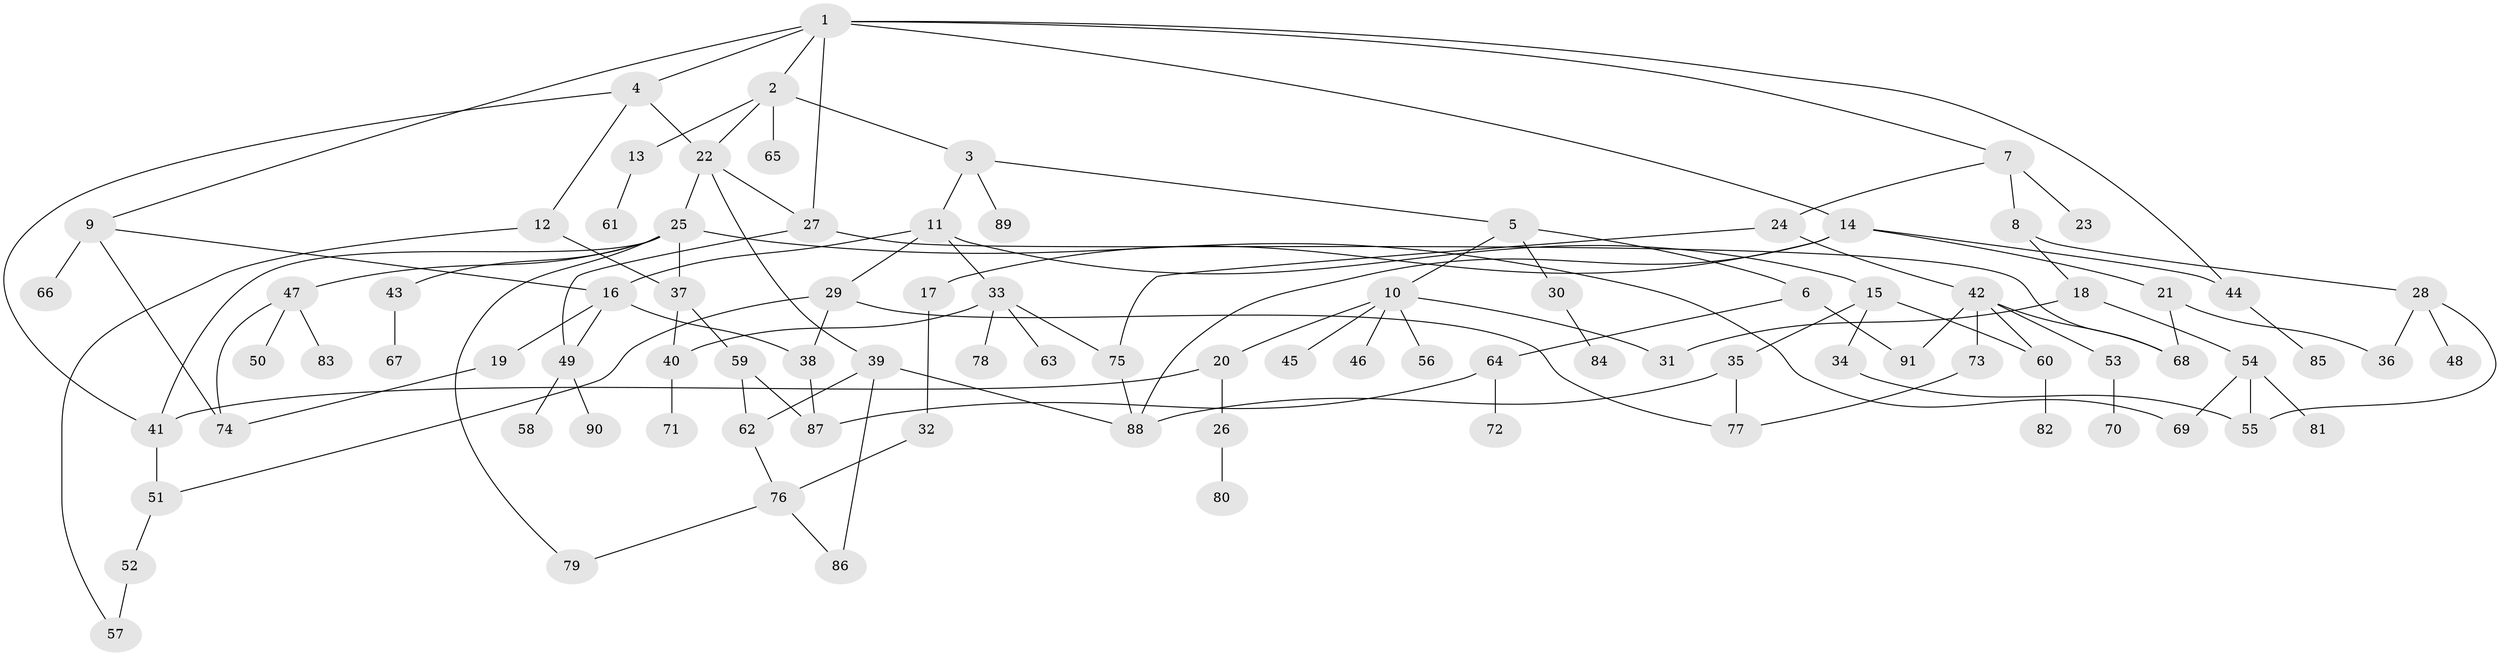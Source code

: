 // Generated by graph-tools (version 1.1) at 2025/13/03/09/25 04:13:25]
// undirected, 91 vertices, 125 edges
graph export_dot {
graph [start="1"]
  node [color=gray90,style=filled];
  1;
  2;
  3;
  4;
  5;
  6;
  7;
  8;
  9;
  10;
  11;
  12;
  13;
  14;
  15;
  16;
  17;
  18;
  19;
  20;
  21;
  22;
  23;
  24;
  25;
  26;
  27;
  28;
  29;
  30;
  31;
  32;
  33;
  34;
  35;
  36;
  37;
  38;
  39;
  40;
  41;
  42;
  43;
  44;
  45;
  46;
  47;
  48;
  49;
  50;
  51;
  52;
  53;
  54;
  55;
  56;
  57;
  58;
  59;
  60;
  61;
  62;
  63;
  64;
  65;
  66;
  67;
  68;
  69;
  70;
  71;
  72;
  73;
  74;
  75;
  76;
  77;
  78;
  79;
  80;
  81;
  82;
  83;
  84;
  85;
  86;
  87;
  88;
  89;
  90;
  91;
  1 -- 2;
  1 -- 4;
  1 -- 7;
  1 -- 9;
  1 -- 14;
  1 -- 27;
  1 -- 44;
  2 -- 3;
  2 -- 13;
  2 -- 65;
  2 -- 22;
  3 -- 5;
  3 -- 11;
  3 -- 89;
  4 -- 12;
  4 -- 22;
  4 -- 41;
  5 -- 6;
  5 -- 10;
  5 -- 30;
  6 -- 64;
  6 -- 91;
  7 -- 8;
  7 -- 23;
  7 -- 24;
  8 -- 18;
  8 -- 28;
  9 -- 66;
  9 -- 74;
  9 -- 16;
  10 -- 20;
  10 -- 31;
  10 -- 45;
  10 -- 46;
  10 -- 56;
  11 -- 15;
  11 -- 16;
  11 -- 29;
  11 -- 33;
  12 -- 57;
  12 -- 37;
  13 -- 61;
  14 -- 17;
  14 -- 21;
  14 -- 44;
  14 -- 88;
  15 -- 34;
  15 -- 35;
  15 -- 60;
  16 -- 19;
  16 -- 49;
  16 -- 38;
  17 -- 32;
  18 -- 54;
  18 -- 31;
  19 -- 74;
  20 -- 26;
  20 -- 41;
  21 -- 68;
  21 -- 36;
  22 -- 25;
  22 -- 39;
  22 -- 27;
  24 -- 42;
  24 -- 75;
  25 -- 37;
  25 -- 43;
  25 -- 47;
  25 -- 79;
  25 -- 41;
  25 -- 69;
  26 -- 80;
  27 -- 49;
  27 -- 68;
  28 -- 36;
  28 -- 48;
  28 -- 55;
  29 -- 38;
  29 -- 51;
  29 -- 77;
  30 -- 84;
  32 -- 76;
  33 -- 40;
  33 -- 63;
  33 -- 75;
  33 -- 78;
  34 -- 55;
  35 -- 77;
  35 -- 88;
  37 -- 59;
  37 -- 40;
  38 -- 87;
  39 -- 62;
  39 -- 86;
  39 -- 88;
  40 -- 71;
  41 -- 51;
  42 -- 53;
  42 -- 60;
  42 -- 68;
  42 -- 73;
  42 -- 91;
  43 -- 67;
  44 -- 85;
  47 -- 50;
  47 -- 83;
  47 -- 74;
  49 -- 58;
  49 -- 90;
  51 -- 52;
  52 -- 57;
  53 -- 70;
  54 -- 55;
  54 -- 69;
  54 -- 81;
  59 -- 87;
  59 -- 62;
  60 -- 82;
  62 -- 76;
  64 -- 72;
  64 -- 87;
  73 -- 77;
  75 -- 88;
  76 -- 79;
  76 -- 86;
}
